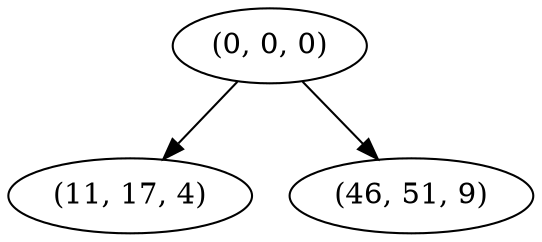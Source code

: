 digraph tree {
    "(0, 0, 0)";
    "(11, 17, 4)";
    "(46, 51, 9)";
    "(0, 0, 0)" -> "(11, 17, 4)";
    "(0, 0, 0)" -> "(46, 51, 9)";
}
